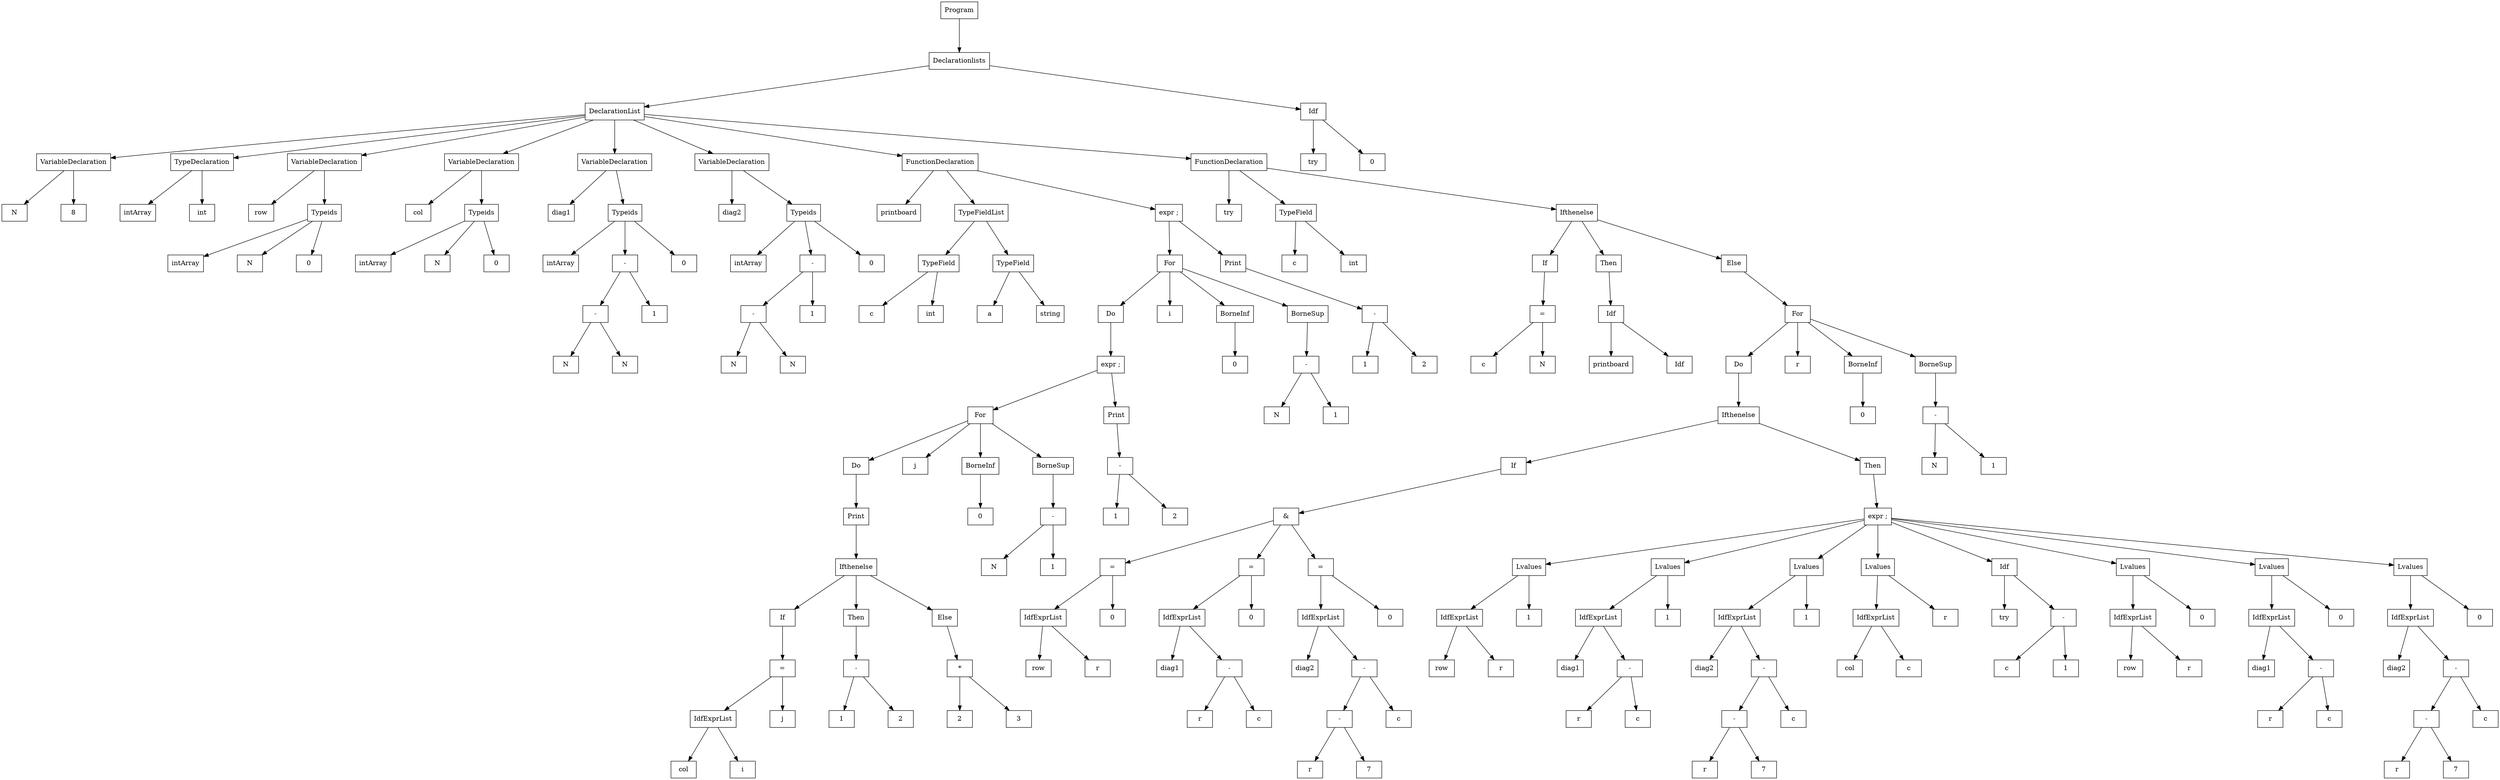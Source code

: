 digraph "ast"{

	nodesep=1;
	ranksep=1;

	N2 [label="DeclarationList", shape="box"];
	N4 [label="N", shape="box"];
	N5 [label="8", shape="box"];
	N3 [label="VariableDeclaration", shape="box"];
	N7 [label="intArray", shape="box"];
	N8 [label="int", shape="box"];
	N6 [label="TypeDeclaration", shape="box"];
	N10 [label="row", shape="box"];
	N12 [label="intArray", shape="box"];
	N13 [label="N", shape="box"];
	N14 [label="0", shape="box"];
	N11 [label="Typeids", shape="box"];
	N9 [label="VariableDeclaration", shape="box"];
	N16 [label="col", shape="box"];
	N18 [label="intArray", shape="box"];
	N19 [label="N", shape="box"];
	N20 [label="0", shape="box"];
	N17 [label="Typeids", shape="box"];
	N15 [label="VariableDeclaration", shape="box"];
	N22 [label="diag1", shape="box"];
	N24 [label="intArray", shape="box"];
	N27 [label="N", shape="box"];
	N28 [label="N", shape="box"];
	N26 [label="-", shape="box"];
	N29 [label="1", shape="box"];
	N25 [label="-", shape="box"];
	N30 [label="0", shape="box"];
	N23 [label="Typeids", shape="box"];
	N21 [label="VariableDeclaration", shape="box"];
	N32 [label="diag2", shape="box"];
	N34 [label="intArray", shape="box"];
	N37 [label="N", shape="box"];
	N38 [label="N", shape="box"];
	N36 [label="-", shape="box"];
	N39 [label="1", shape="box"];
	N35 [label="-", shape="box"];
	N40 [label="0", shape="box"];
	N33 [label="Typeids", shape="box"];
	N31 [label="VariableDeclaration", shape="box"];
	N42 [label="printboard", shape="box"];
	N43 [label="TypeFieldList", shape="box"];
	N45 [label="c", shape="box"];
	N46 [label="int", shape="box"];
	N44 [label="TypeField", shape="box"];
	N48 [label="a", shape="box"];
	N49 [label="string", shape="box"];
	N47 [label="TypeField", shape="box"];
	N50 [label="expr ;", shape="box"];
	N53 [label="expr ;", shape="box"];
	N60 [label="IdfExprList", shape="box"];
	N61 [label="col", shape="box"];
	N62 [label="i", shape="box"];
	N63 [label="j", shape="box"];
	N59 [label="=", shape="box"];
	N58 [label="If", shape="box"];
	N66 [label="1", shape="box"];
	N67 [label="2", shape="box"];
	N65 [label="-", shape="box"];
	N64 [label="Then", shape="box"];
	N70 [label="2", shape="box"];
	N71 [label="3", shape="box"];
	N69 [label="*", shape="box"];
	N68 [label="Else", shape="box"];
	N57 [label="Ifthenelse", shape="box"];
	N56 [label="Print", shape="box"];
	N55 [label="Do", shape="box"];
	N72 [label="j", shape="box"];
	N74 [label="0", shape="box"];
	N73 [label="BorneInf", shape="box"];
	N77 [label="N", shape="box"];
	N78 [label="1", shape="box"];
	N76 [label="-", shape="box"];
	N75 [label="BorneSup", shape="box"];
	N54 [label="For", shape="box"];
	N81 [label="1", shape="box"];
	N82 [label="2", shape="box"];
	N80 [label="-", shape="box"];
	N79 [label="Print", shape="box"];
	N52 [label="Do", shape="box"];
	N83 [label="i", shape="box"];
	N85 [label="0", shape="box"];
	N84 [label="BorneInf", shape="box"];
	N88 [label="N", shape="box"];
	N89 [label="1", shape="box"];
	N87 [label="-", shape="box"];
	N86 [label="BorneSup", shape="box"];
	N51 [label="For", shape="box"];
	N92 [label="1", shape="box"];
	N93 [label="2", shape="box"];
	N91 [label="-", shape="box"];
	N90 [label="Print", shape="box"];
	N41 [label="FunctionDeclaration", shape="box"];
	N95 [label="try", shape="box"];
	N97 [label="c", shape="box"];
	N98 [label="int", shape="box"];
	N96 [label="TypeField", shape="box"];
	N102 [label="c", shape="box"];
	N103 [label="N", shape="box"];
	N101 [label="=", shape="box"];
	N100 [label="If", shape="box"];
	N105 [label="Idf", shape="box"];
	N106 [label="printboard", shape="box"];
	N107 [label="Idf", shape="box"];
	N104 [label="Then", shape="box"];
	N113 [label="&", shape="box"];
	N115 [label="IdfExprList", shape="box"];
	N116 [label="row", shape="box"];
	N117 [label="r", shape="box"];
	N118 [label="0", shape="box"];
	N114 [label="=", shape="box"];
	N120 [label="IdfExprList", shape="box"];
	N121 [label="diag1", shape="box"];
	N123 [label="r", shape="box"];
	N124 [label="c", shape="box"];
	N122 [label="-", shape="box"];
	N125 [label="0", shape="box"];
	N119 [label="=", shape="box"];
	N127 [label="IdfExprList", shape="box"];
	N128 [label="diag2", shape="box"];
	N131 [label="r", shape="box"];
	N132 [label="7", shape="box"];
	N130 [label="-", shape="box"];
	N133 [label="c", shape="box"];
	N129 [label="-", shape="box"];
	N134 [label="0", shape="box"];
	N126 [label="=", shape="box"];
	N112 [label="If", shape="box"];
	N136 [label="expr ;", shape="box"];
	N138 [label="IdfExprList", shape="box"];
	N139 [label="row", shape="box"];
	N140 [label="r", shape="box"];
	N141 [label="1", shape="box"];
	N137 [label="Lvalues", shape="box"];
	N143 [label="IdfExprList", shape="box"];
	N144 [label="diag1", shape="box"];
	N146 [label="r", shape="box"];
	N147 [label="c", shape="box"];
	N145 [label="-", shape="box"];
	N148 [label="1", shape="box"];
	N142 [label="Lvalues", shape="box"];
	N150 [label="IdfExprList", shape="box"];
	N151 [label="diag2", shape="box"];
	N154 [label="r", shape="box"];
	N155 [label="7", shape="box"];
	N153 [label="-", shape="box"];
	N156 [label="c", shape="box"];
	N152 [label="-", shape="box"];
	N157 [label="1", shape="box"];
	N149 [label="Lvalues", shape="box"];
	N159 [label="IdfExprList", shape="box"];
	N160 [label="col", shape="box"];
	N161 [label="c", shape="box"];
	N162 [label="r", shape="box"];
	N158 [label="Lvalues", shape="box"];
	N163 [label="Idf", shape="box"];
	N164 [label="try", shape="box"];
	N166 [label="c", shape="box"];
	N167 [label="1", shape="box"];
	N165 [label="-", shape="box"];
	N169 [label="IdfExprList", shape="box"];
	N170 [label="row", shape="box"];
	N171 [label="r", shape="box"];
	N172 [label="0", shape="box"];
	N168 [label="Lvalues", shape="box"];
	N174 [label="IdfExprList", shape="box"];
	N175 [label="diag1", shape="box"];
	N177 [label="r", shape="box"];
	N178 [label="c", shape="box"];
	N176 [label="-", shape="box"];
	N179 [label="0", shape="box"];
	N173 [label="Lvalues", shape="box"];
	N181 [label="IdfExprList", shape="box"];
	N182 [label="diag2", shape="box"];
	N185 [label="r", shape="box"];
	N186 [label="7", shape="box"];
	N184 [label="-", shape="box"];
	N187 [label="c", shape="box"];
	N183 [label="-", shape="box"];
	N188 [label="0", shape="box"];
	N180 [label="Lvalues", shape="box"];
	N135 [label="Then", shape="box"];
	N111 [label="Ifthenelse", shape="box"];
	N110 [label="Do", shape="box"];
	N189 [label="r", shape="box"];
	N191 [label="0", shape="box"];
	N190 [label="BorneInf", shape="box"];
	N194 [label="N", shape="box"];
	N195 [label="1", shape="box"];
	N193 [label="-", shape="box"];
	N192 [label="BorneSup", shape="box"];
	N109 [label="For", shape="box"];
	N108 [label="Else", shape="box"];
	N99 [label="Ifthenelse", shape="box"];
	N94 [label="FunctionDeclaration", shape="box"];
	N196 [label="Idf", shape="box"];
	N197 [label="try", shape="box"];
	N198 [label="0", shape="box"];
	N1 [label="Declarationlists", shape="box"];
	N0 [label="Program", shape="box"];

	N3 -> N4; 
	N3 -> N5; 
	N2 -> N3; 
	N6 -> N7; 
	N6 -> N8; 
	N2 -> N6; 
	N11 -> N12; 
	N11 -> N13; 
	N11 -> N14; 
	N9 -> N10; 
	N9 -> N11; 
	N2 -> N9; 
	N17 -> N18; 
	N17 -> N19; 
	N17 -> N20; 
	N15 -> N16; 
	N15 -> N17; 
	N2 -> N15; 
	N26 -> N27; 
	N26 -> N28; 
	N25 -> N26; 
	N25 -> N29; 
	N23 -> N24; 
	N23 -> N25; 
	N23 -> N30; 
	N21 -> N22; 
	N21 -> N23; 
	N2 -> N21; 
	N36 -> N37; 
	N36 -> N38; 
	N35 -> N36; 
	N35 -> N39; 
	N33 -> N34; 
	N33 -> N35; 
	N33 -> N40; 
	N31 -> N32; 
	N31 -> N33; 
	N2 -> N31; 
	N44 -> N45; 
	N44 -> N46; 
	N43 -> N44; 
	N47 -> N48; 
	N47 -> N49; 
	N43 -> N47; 
	N60 -> N61; 
	N60 -> N62; 
	N59 -> N60; 
	N59 -> N63; 
	N58 -> N59; 
	N65 -> N66; 
	N65 -> N67; 
	N64 -> N65; 
	N69 -> N70; 
	N69 -> N71; 
	N68 -> N69; 
	N57 -> N58; 
	N57 -> N64; 
	N57 -> N68; 
	N56 -> N57; 
	N55 -> N56; 
	N73 -> N74; 
	N76 -> N77; 
	N76 -> N78; 
	N75 -> N76; 
	N54 -> N55; 
	N54 -> N72; 
	N54 -> N73; 
	N54 -> N75; 
	N53 -> N54; 
	N80 -> N81; 
	N80 -> N82; 
	N79 -> N80; 
	N53 -> N79; 
	N52 -> N53; 
	N84 -> N85; 
	N87 -> N88; 
	N87 -> N89; 
	N86 -> N87; 
	N51 -> N52; 
	N51 -> N83; 
	N51 -> N84; 
	N51 -> N86; 
	N50 -> N51; 
	N91 -> N92; 
	N91 -> N93; 
	N90 -> N91; 
	N50 -> N90; 
	N41 -> N42; 
	N41 -> N43; 
	N41 -> N50; 
	N2 -> N41; 
	N96 -> N97; 
	N96 -> N98; 
	N101 -> N102; 
	N101 -> N103; 
	N100 -> N101; 
	N105 -> N106; 
	N105 -> N107; 
	N104 -> N105; 
	N115 -> N116; 
	N115 -> N117; 
	N114 -> N115; 
	N114 -> N118; 
	N113 -> N114; 
	N120 -> N121; 
	N122 -> N123; 
	N122 -> N124; 
	N120 -> N122; 
	N119 -> N120; 
	N119 -> N125; 
	N113 -> N119; 
	N127 -> N128; 
	N130 -> N131; 
	N130 -> N132; 
	N129 -> N130; 
	N129 -> N133; 
	N127 -> N129; 
	N126 -> N127; 
	N126 -> N134; 
	N113 -> N126; 
	N112 -> N113; 
	N138 -> N139; 
	N138 -> N140; 
	N137 -> N138; 
	N137 -> N141; 
	N136 -> N137; 
	N143 -> N144; 
	N145 -> N146; 
	N145 -> N147; 
	N143 -> N145; 
	N142 -> N143; 
	N142 -> N148; 
	N136 -> N142; 
	N150 -> N151; 
	N153 -> N154; 
	N153 -> N155; 
	N152 -> N153; 
	N152 -> N156; 
	N150 -> N152; 
	N149 -> N150; 
	N149 -> N157; 
	N136 -> N149; 
	N159 -> N160; 
	N159 -> N161; 
	N158 -> N159; 
	N158 -> N162; 
	N136 -> N158; 
	N163 -> N164; 
	N165 -> N166; 
	N165 -> N167; 
	N163 -> N165; 
	N136 -> N163; 
	N169 -> N170; 
	N169 -> N171; 
	N168 -> N169; 
	N168 -> N172; 
	N136 -> N168; 
	N174 -> N175; 
	N176 -> N177; 
	N176 -> N178; 
	N174 -> N176; 
	N173 -> N174; 
	N173 -> N179; 
	N136 -> N173; 
	N181 -> N182; 
	N184 -> N185; 
	N184 -> N186; 
	N183 -> N184; 
	N183 -> N187; 
	N181 -> N183; 
	N180 -> N181; 
	N180 -> N188; 
	N136 -> N180; 
	N135 -> N136; 
	N111 -> N112; 
	N111 -> N135; 
	N110 -> N111; 
	N190 -> N191; 
	N193 -> N194; 
	N193 -> N195; 
	N192 -> N193; 
	N109 -> N110; 
	N109 -> N189; 
	N109 -> N190; 
	N109 -> N192; 
	N108 -> N109; 
	N99 -> N100; 
	N99 -> N104; 
	N99 -> N108; 
	N94 -> N95; 
	N94 -> N96; 
	N94 -> N99; 
	N2 -> N94; 
	N196 -> N197; 
	N196 -> N198; 
	N1 -> N2; 
	N1 -> N196; 
	N0 -> N1; 
}